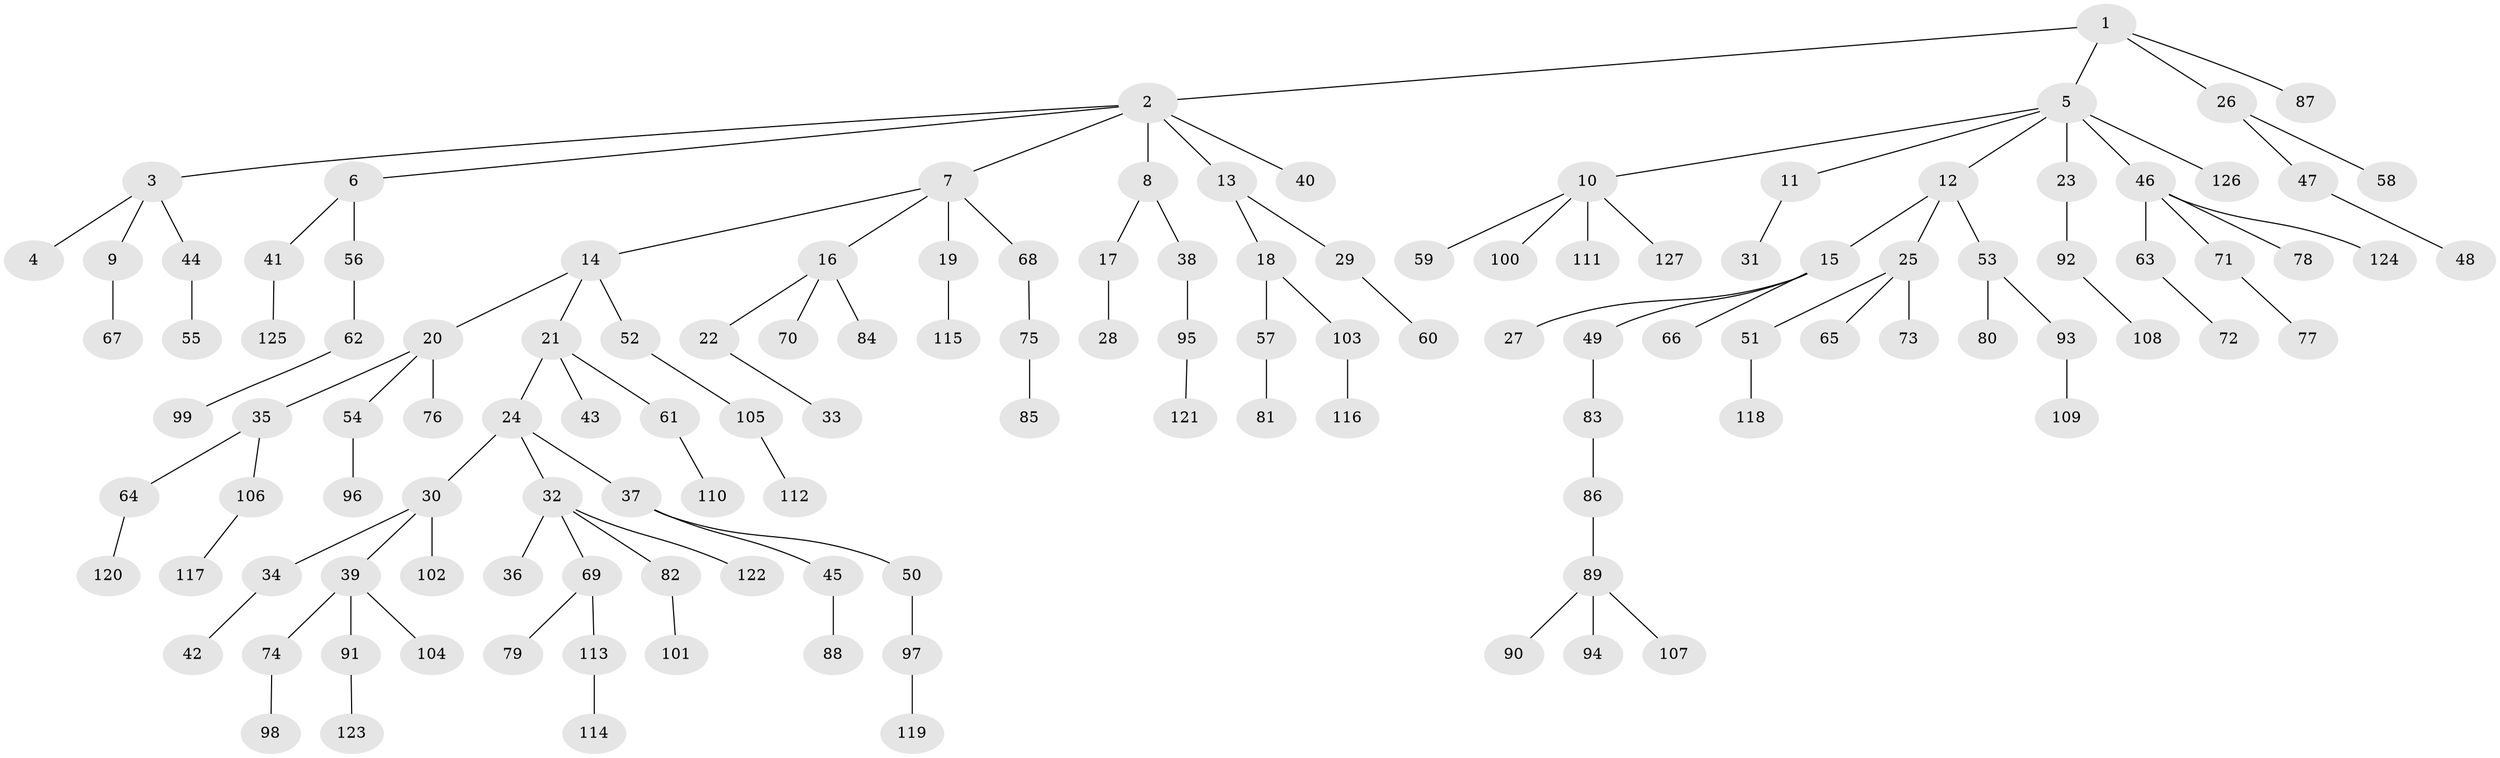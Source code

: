 // coarse degree distribution, {3: 0.2077922077922078, 4: 0.07792207792207792, 1: 0.5324675324675324, 2: 0.14285714285714285, 6: 0.025974025974025976, 5: 0.012987012987012988}
// Generated by graph-tools (version 1.1) at 2025/37/03/04/25 23:37:26]
// undirected, 127 vertices, 126 edges
graph export_dot {
  node [color=gray90,style=filled];
  1;
  2;
  3;
  4;
  5;
  6;
  7;
  8;
  9;
  10;
  11;
  12;
  13;
  14;
  15;
  16;
  17;
  18;
  19;
  20;
  21;
  22;
  23;
  24;
  25;
  26;
  27;
  28;
  29;
  30;
  31;
  32;
  33;
  34;
  35;
  36;
  37;
  38;
  39;
  40;
  41;
  42;
  43;
  44;
  45;
  46;
  47;
  48;
  49;
  50;
  51;
  52;
  53;
  54;
  55;
  56;
  57;
  58;
  59;
  60;
  61;
  62;
  63;
  64;
  65;
  66;
  67;
  68;
  69;
  70;
  71;
  72;
  73;
  74;
  75;
  76;
  77;
  78;
  79;
  80;
  81;
  82;
  83;
  84;
  85;
  86;
  87;
  88;
  89;
  90;
  91;
  92;
  93;
  94;
  95;
  96;
  97;
  98;
  99;
  100;
  101;
  102;
  103;
  104;
  105;
  106;
  107;
  108;
  109;
  110;
  111;
  112;
  113;
  114;
  115;
  116;
  117;
  118;
  119;
  120;
  121;
  122;
  123;
  124;
  125;
  126;
  127;
  1 -- 2;
  1 -- 5;
  1 -- 26;
  1 -- 87;
  2 -- 3;
  2 -- 6;
  2 -- 7;
  2 -- 8;
  2 -- 13;
  2 -- 40;
  3 -- 4;
  3 -- 9;
  3 -- 44;
  5 -- 10;
  5 -- 11;
  5 -- 12;
  5 -- 23;
  5 -- 46;
  5 -- 126;
  6 -- 41;
  6 -- 56;
  7 -- 14;
  7 -- 16;
  7 -- 19;
  7 -- 68;
  8 -- 17;
  8 -- 38;
  9 -- 67;
  10 -- 59;
  10 -- 100;
  10 -- 111;
  10 -- 127;
  11 -- 31;
  12 -- 15;
  12 -- 25;
  12 -- 53;
  13 -- 18;
  13 -- 29;
  14 -- 20;
  14 -- 21;
  14 -- 52;
  15 -- 27;
  15 -- 49;
  15 -- 66;
  16 -- 22;
  16 -- 70;
  16 -- 84;
  17 -- 28;
  18 -- 57;
  18 -- 103;
  19 -- 115;
  20 -- 35;
  20 -- 54;
  20 -- 76;
  21 -- 24;
  21 -- 43;
  21 -- 61;
  22 -- 33;
  23 -- 92;
  24 -- 30;
  24 -- 32;
  24 -- 37;
  25 -- 51;
  25 -- 65;
  25 -- 73;
  26 -- 47;
  26 -- 58;
  29 -- 60;
  30 -- 34;
  30 -- 39;
  30 -- 102;
  32 -- 36;
  32 -- 69;
  32 -- 82;
  32 -- 122;
  34 -- 42;
  35 -- 64;
  35 -- 106;
  37 -- 45;
  37 -- 50;
  38 -- 95;
  39 -- 74;
  39 -- 91;
  39 -- 104;
  41 -- 125;
  44 -- 55;
  45 -- 88;
  46 -- 63;
  46 -- 71;
  46 -- 78;
  46 -- 124;
  47 -- 48;
  49 -- 83;
  50 -- 97;
  51 -- 118;
  52 -- 105;
  53 -- 80;
  53 -- 93;
  54 -- 96;
  56 -- 62;
  57 -- 81;
  61 -- 110;
  62 -- 99;
  63 -- 72;
  64 -- 120;
  68 -- 75;
  69 -- 79;
  69 -- 113;
  71 -- 77;
  74 -- 98;
  75 -- 85;
  82 -- 101;
  83 -- 86;
  86 -- 89;
  89 -- 90;
  89 -- 94;
  89 -- 107;
  91 -- 123;
  92 -- 108;
  93 -- 109;
  95 -- 121;
  97 -- 119;
  103 -- 116;
  105 -- 112;
  106 -- 117;
  113 -- 114;
}
